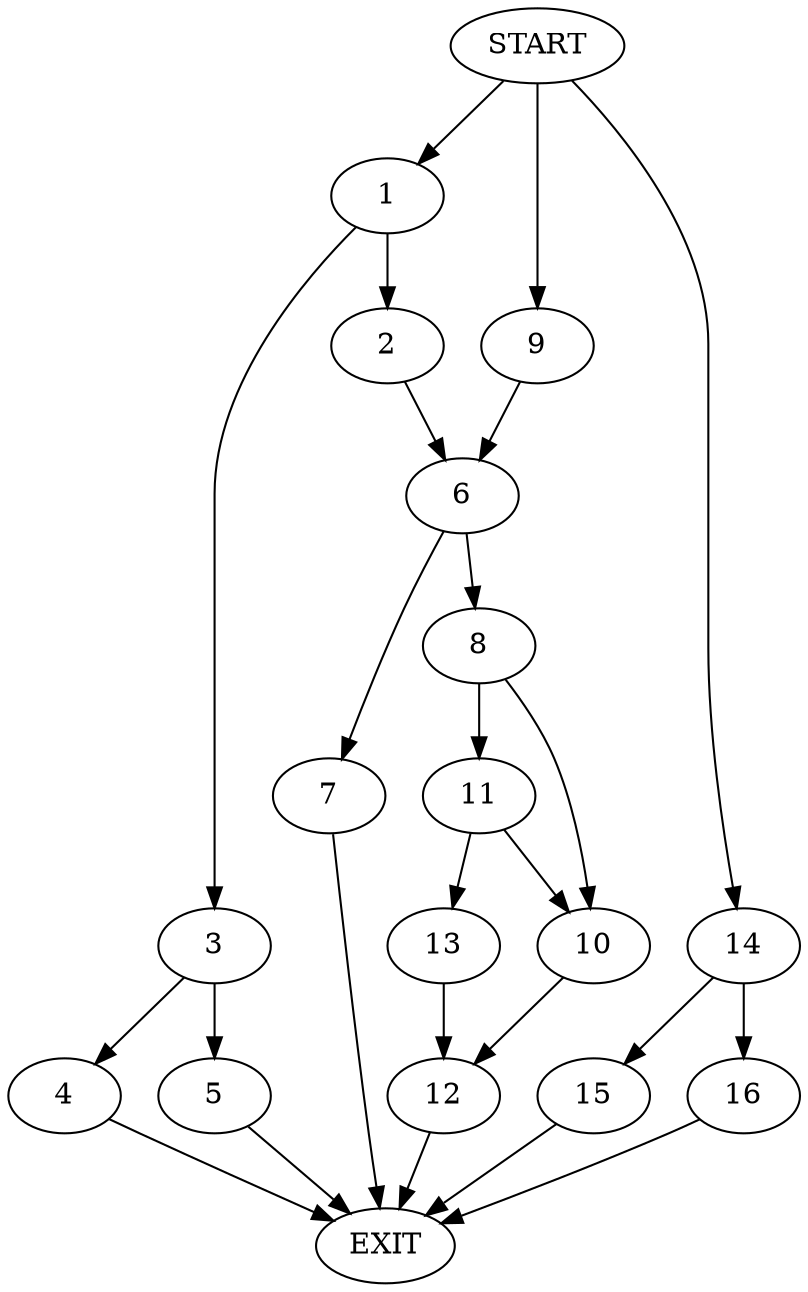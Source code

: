 digraph {
0 [label="START"]
17 [label="EXIT"]
0 -> 1
1 -> 2
1 -> 3
3 -> 4
3 -> 5
2 -> 6
6 -> 7
6 -> 8
0 -> 9
9 -> 6
7 -> 17
8 -> 10
8 -> 11
10 -> 12
11 -> 10
11 -> 13
13 -> 12
12 -> 17
5 -> 17
4 -> 17
0 -> 14
14 -> 15
14 -> 16
15 -> 17
16 -> 17
}
